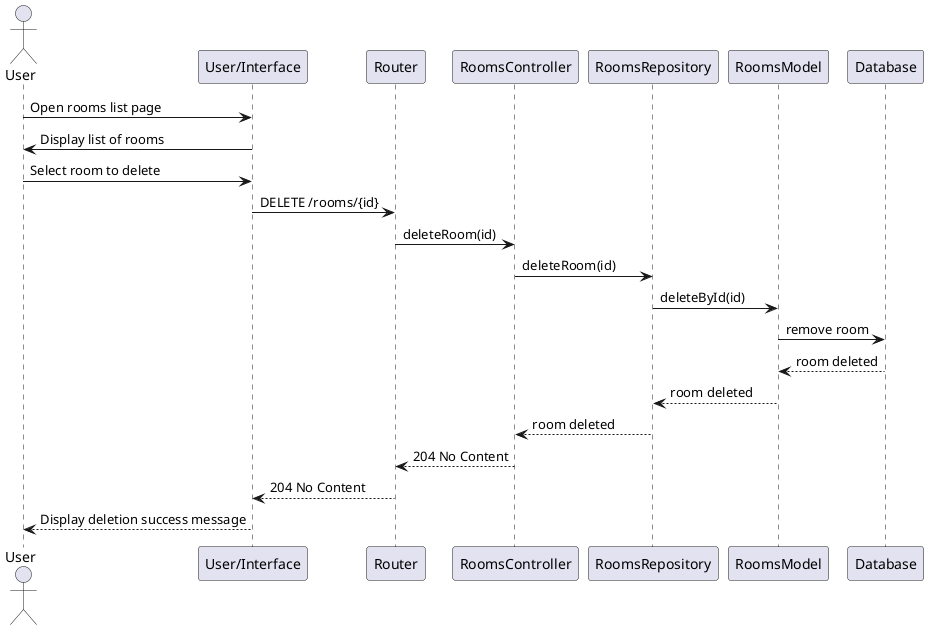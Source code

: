 @startuml
actor User
participant "User/Interface" as UI
participant "Router" as Router
participant "RoomsController" as Controller
participant "RoomsRepository" as Repository
participant "RoomsModel" as Model
participant "Database" as DB

User -> UI: Open rooms list page
UI -> User: Display list of rooms

User -> UI: Select room to delete
UI -> Router: DELETE /rooms/{id}
Router -> Controller: deleteRoom(id)
Controller -> Repository: deleteRoom(id)
Repository -> Model: deleteById(id)
Model -> DB: remove room
DB --> Model: room deleted
Model --> Repository: room deleted
Repository --> Controller: room deleted
Controller --> Router: 204 No Content
Router --> UI: 204 No Content
UI --> User: Display deletion success message
@enduml
